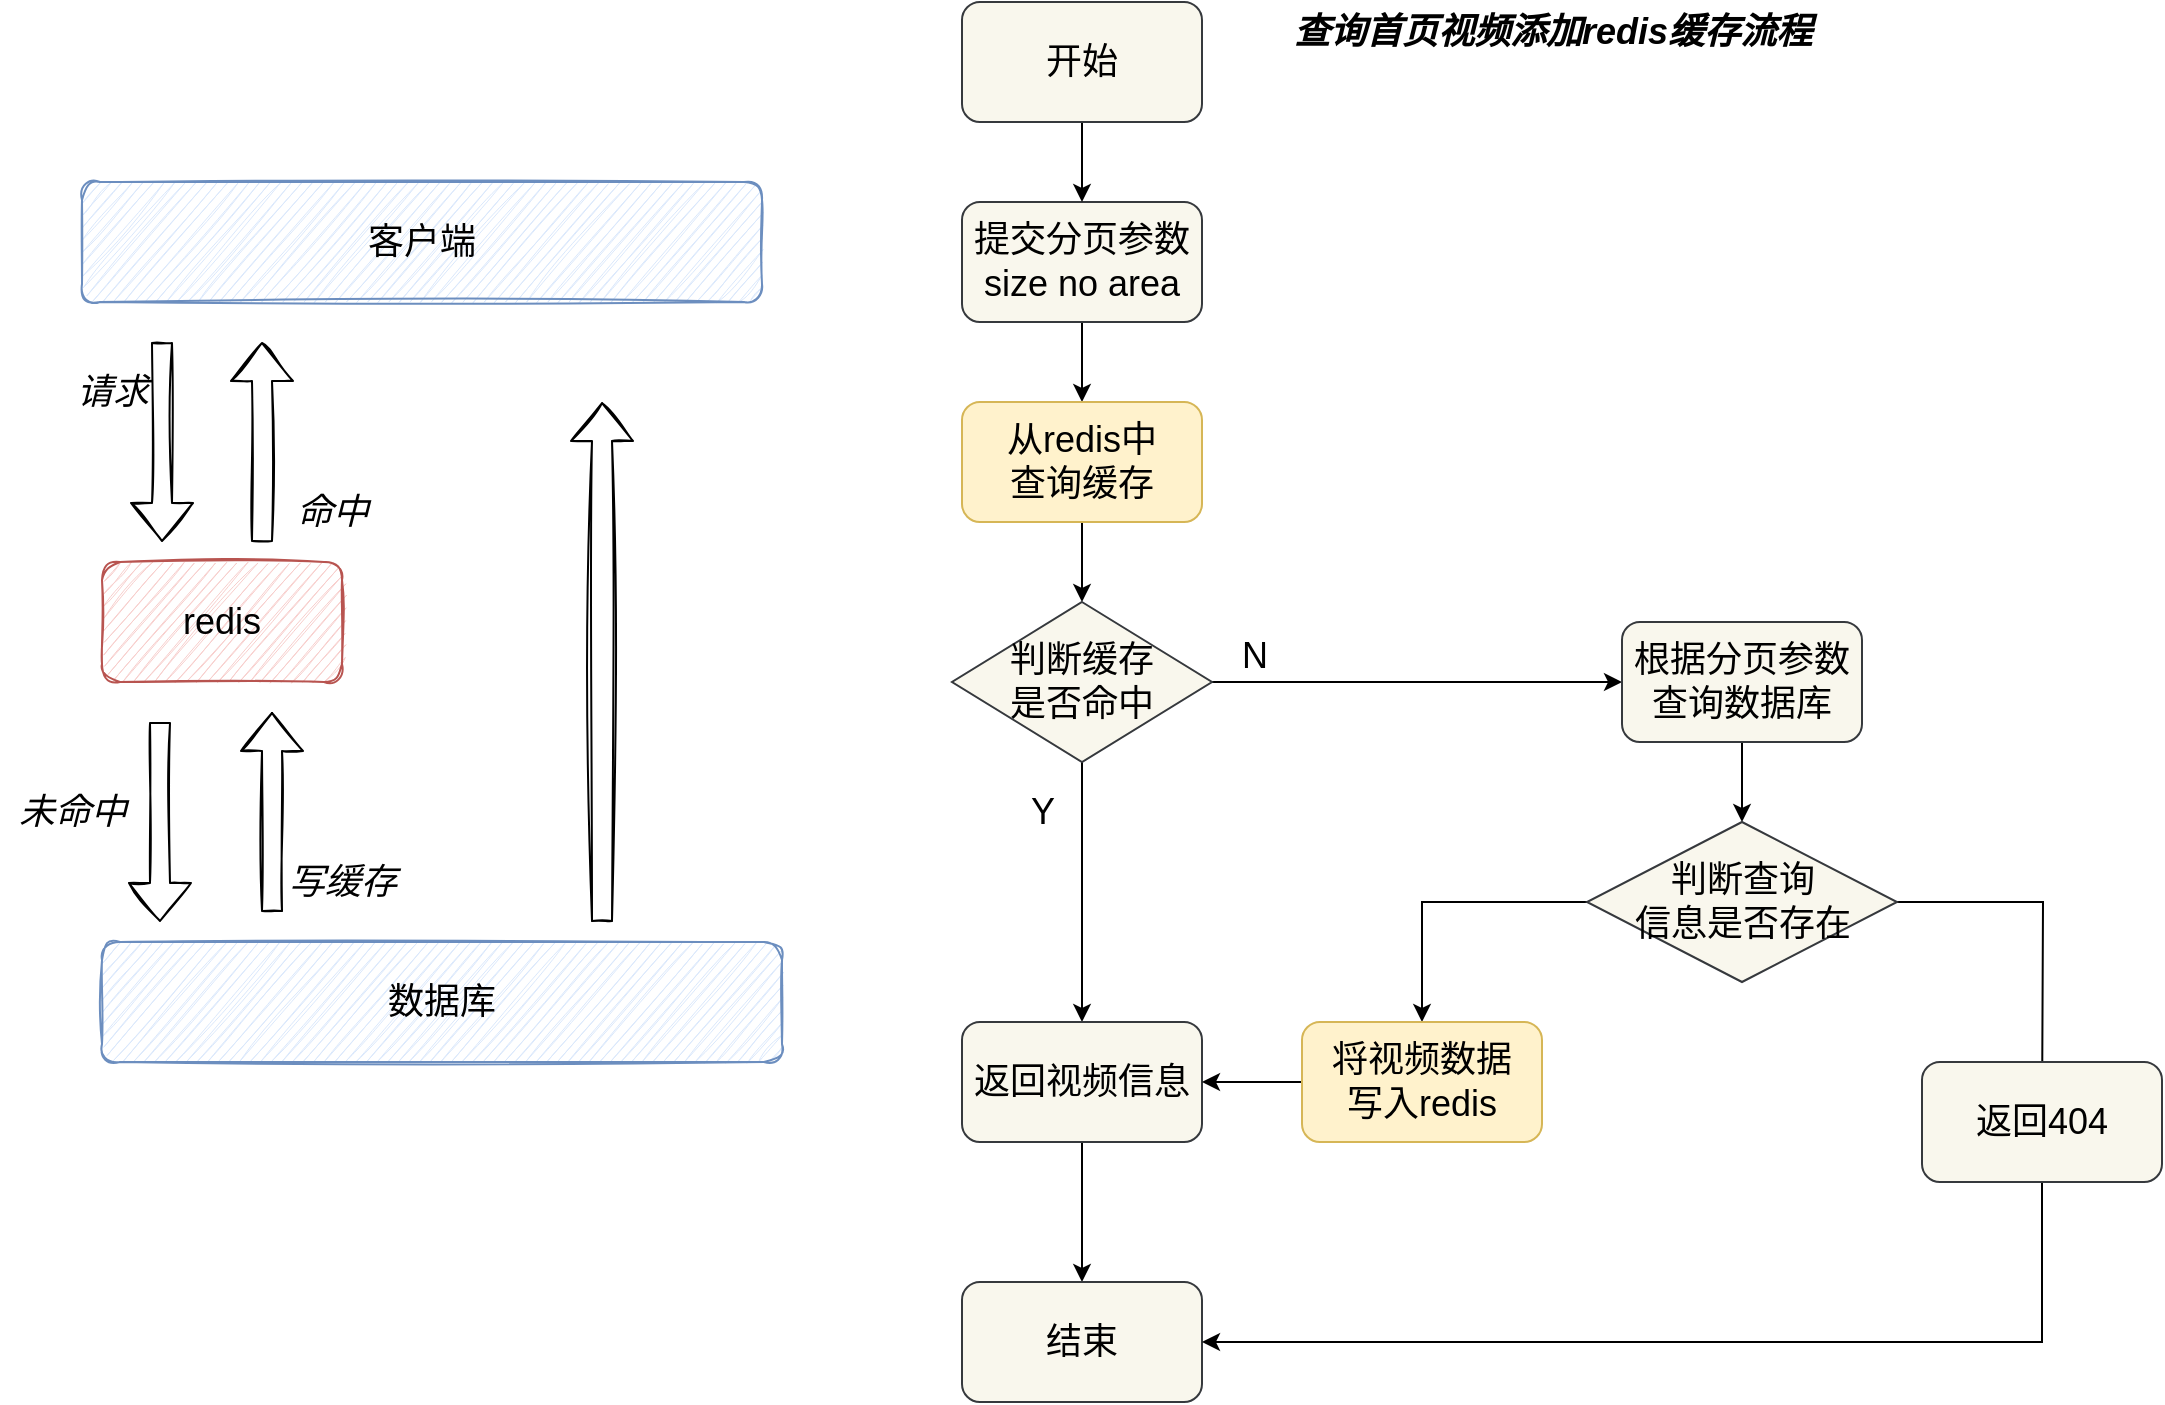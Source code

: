 <mxfile version="20.0.1" type="github">
  <diagram id="TUnOw4-OjzSRCAbL5mTf" name="Page-1">
    <mxGraphModel dx="1422" dy="839" grid="1" gridSize="10" guides="1" tooltips="1" connect="1" arrows="1" fold="1" page="1" pageScale="1" pageWidth="2339" pageHeight="3300" math="0" shadow="0">
      <root>
        <mxCell id="0" />
        <mxCell id="1" parent="0" />
        <mxCell id="n0v-IEttftfymTyLD5pH-8" value="" style="edgeStyle=orthogonalEdgeStyle;rounded=0;orthogonalLoop=1;jettySize=auto;html=1;fontSize=18;" edge="1" parent="1" source="n0v-IEttftfymTyLD5pH-2" target="n0v-IEttftfymTyLD5pH-5">
          <mxGeometry relative="1" as="geometry" />
        </mxCell>
        <mxCell id="n0v-IEttftfymTyLD5pH-2" value="提交分页参数&lt;br&gt;size no area" style="rounded=1;whiteSpace=wrap;html=1;fontSize=18;fillColor=#f9f7ed;strokeColor=#36393d;" vertex="1" parent="1">
          <mxGeometry x="540" y="260" width="120" height="60" as="geometry" />
        </mxCell>
        <mxCell id="n0v-IEttftfymTyLD5pH-4" value="" style="edgeStyle=orthogonalEdgeStyle;rounded=0;orthogonalLoop=1;jettySize=auto;html=1;fontSize=18;" edge="1" parent="1" source="n0v-IEttftfymTyLD5pH-3" target="n0v-IEttftfymTyLD5pH-2">
          <mxGeometry relative="1" as="geometry" />
        </mxCell>
        <mxCell id="n0v-IEttftfymTyLD5pH-3" value="开始" style="rounded=1;whiteSpace=wrap;html=1;fontSize=18;fillColor=#f9f7ed;strokeColor=#36393d;" vertex="1" parent="1">
          <mxGeometry x="540" y="160" width="120" height="60" as="geometry" />
        </mxCell>
        <mxCell id="n0v-IEttftfymTyLD5pH-9" value="" style="edgeStyle=orthogonalEdgeStyle;rounded=0;orthogonalLoop=1;jettySize=auto;html=1;fontSize=18;" edge="1" parent="1" source="n0v-IEttftfymTyLD5pH-5" target="n0v-IEttftfymTyLD5pH-6">
          <mxGeometry relative="1" as="geometry" />
        </mxCell>
        <mxCell id="n0v-IEttftfymTyLD5pH-5" value="从redis中&lt;br&gt;查询缓存" style="rounded=1;whiteSpace=wrap;html=1;fontSize=18;fillColor=#fff2cc;strokeColor=#d6b656;" vertex="1" parent="1">
          <mxGeometry x="540" y="360" width="120" height="60" as="geometry" />
        </mxCell>
        <mxCell id="n0v-IEttftfymTyLD5pH-11" value="" style="edgeStyle=orthogonalEdgeStyle;rounded=0;orthogonalLoop=1;jettySize=auto;html=1;fontSize=18;" edge="1" parent="1" source="n0v-IEttftfymTyLD5pH-6" target="n0v-IEttftfymTyLD5pH-10">
          <mxGeometry relative="1" as="geometry" />
        </mxCell>
        <mxCell id="n0v-IEttftfymTyLD5pH-12" value="Y" style="edgeLabel;html=1;align=center;verticalAlign=middle;resizable=0;points=[];fontSize=18;" vertex="1" connectable="0" parent="n0v-IEttftfymTyLD5pH-11">
          <mxGeometry x="-0.244" y="-1" relative="1" as="geometry">
            <mxPoint x="-19" y="-24" as="offset" />
          </mxGeometry>
        </mxCell>
        <mxCell id="n0v-IEttftfymTyLD5pH-14" value="" style="edgeStyle=orthogonalEdgeStyle;rounded=0;orthogonalLoop=1;jettySize=auto;html=1;fontSize=18;" edge="1" parent="1" source="n0v-IEttftfymTyLD5pH-6" target="n0v-IEttftfymTyLD5pH-13">
          <mxGeometry relative="1" as="geometry" />
        </mxCell>
        <mxCell id="n0v-IEttftfymTyLD5pH-6" value="判断缓存&lt;br&gt;是否命中" style="rhombus;whiteSpace=wrap;html=1;fontSize=18;fillColor=#f9f7ed;strokeColor=#36393d;" vertex="1" parent="1">
          <mxGeometry x="535" y="460" width="130" height="80" as="geometry" />
        </mxCell>
        <mxCell id="n0v-IEttftfymTyLD5pH-19" value="" style="edgeStyle=orthogonalEdgeStyle;rounded=0;orthogonalLoop=1;jettySize=auto;html=1;fontSize=18;" edge="1" parent="1" source="n0v-IEttftfymTyLD5pH-10" target="n0v-IEttftfymTyLD5pH-18">
          <mxGeometry relative="1" as="geometry" />
        </mxCell>
        <mxCell id="n0v-IEttftfymTyLD5pH-10" value="返回视频信息" style="rounded=1;whiteSpace=wrap;html=1;fontSize=18;fillColor=#f9f7ed;strokeColor=#36393d;" vertex="1" parent="1">
          <mxGeometry x="540" y="670" width="120" height="60" as="geometry" />
        </mxCell>
        <mxCell id="n0v-IEttftfymTyLD5pH-17" value="" style="edgeStyle=orthogonalEdgeStyle;rounded=0;orthogonalLoop=1;jettySize=auto;html=1;fontSize=18;" edge="1" parent="1" source="n0v-IEttftfymTyLD5pH-13" target="n0v-IEttftfymTyLD5pH-16">
          <mxGeometry relative="1" as="geometry" />
        </mxCell>
        <mxCell id="n0v-IEttftfymTyLD5pH-13" value="根据分页参数查询数据库" style="rounded=1;whiteSpace=wrap;html=1;fontSize=18;fillColor=#f9f7ed;strokeColor=#36393d;" vertex="1" parent="1">
          <mxGeometry x="870" y="470" width="120" height="60" as="geometry" />
        </mxCell>
        <mxCell id="n0v-IEttftfymTyLD5pH-15" value="N" style="edgeLabel;html=1;align=center;verticalAlign=middle;resizable=0;points=[];fontSize=18;" vertex="1" connectable="0" parent="1">
          <mxGeometry x="690" y="490" as="geometry">
            <mxPoint x="-4" y="-3" as="offset" />
          </mxGeometry>
        </mxCell>
        <mxCell id="n0v-IEttftfymTyLD5pH-20" style="edgeStyle=orthogonalEdgeStyle;rounded=0;orthogonalLoop=1;jettySize=auto;html=1;fontSize=18;" edge="1" parent="1" source="n0v-IEttftfymTyLD5pH-16">
          <mxGeometry relative="1" as="geometry">
            <mxPoint x="1080" y="720" as="targetPoint" />
          </mxGeometry>
        </mxCell>
        <mxCell id="n0v-IEttftfymTyLD5pH-24" style="edgeStyle=orthogonalEdgeStyle;rounded=0;orthogonalLoop=1;jettySize=auto;html=1;entryX=0.5;entryY=0;entryDx=0;entryDy=0;fontSize=18;" edge="1" parent="1" source="n0v-IEttftfymTyLD5pH-16" target="n0v-IEttftfymTyLD5pH-23">
          <mxGeometry relative="1" as="geometry" />
        </mxCell>
        <mxCell id="n0v-IEttftfymTyLD5pH-16" value="判断查询&lt;br&gt;信息是否存在" style="rhombus;whiteSpace=wrap;html=1;fontSize=18;fillColor=#f9f7ed;strokeColor=#36393d;" vertex="1" parent="1">
          <mxGeometry x="852.5" y="570" width="155" height="80" as="geometry" />
        </mxCell>
        <mxCell id="n0v-IEttftfymTyLD5pH-18" value="结束" style="rounded=1;whiteSpace=wrap;html=1;fontSize=18;fillColor=#f9f7ed;strokeColor=#36393d;" vertex="1" parent="1">
          <mxGeometry x="540" y="800" width="120" height="60" as="geometry" />
        </mxCell>
        <mxCell id="n0v-IEttftfymTyLD5pH-22" style="edgeStyle=orthogonalEdgeStyle;rounded=0;orthogonalLoop=1;jettySize=auto;html=1;entryX=1;entryY=0.5;entryDx=0;entryDy=0;fontSize=18;" edge="1" parent="1" source="n0v-IEttftfymTyLD5pH-21" target="n0v-IEttftfymTyLD5pH-18">
          <mxGeometry relative="1" as="geometry">
            <Array as="points">
              <mxPoint x="1080" y="830" />
            </Array>
          </mxGeometry>
        </mxCell>
        <mxCell id="n0v-IEttftfymTyLD5pH-21" value="返回404" style="rounded=1;whiteSpace=wrap;html=1;fontSize=18;fillColor=#f9f7ed;strokeColor=#36393d;" vertex="1" parent="1">
          <mxGeometry x="1020" y="690" width="120" height="60" as="geometry" />
        </mxCell>
        <mxCell id="n0v-IEttftfymTyLD5pH-25" value="" style="edgeStyle=orthogonalEdgeStyle;rounded=0;orthogonalLoop=1;jettySize=auto;html=1;fontSize=18;" edge="1" parent="1" source="n0v-IEttftfymTyLD5pH-23" target="n0v-IEttftfymTyLD5pH-10">
          <mxGeometry relative="1" as="geometry" />
        </mxCell>
        <mxCell id="n0v-IEttftfymTyLD5pH-23" value="将视频数据&lt;br&gt;写入redis" style="rounded=1;whiteSpace=wrap;html=1;fontSize=18;fillColor=#fff2cc;strokeColor=#d6b656;" vertex="1" parent="1">
          <mxGeometry x="710" y="670" width="120" height="60" as="geometry" />
        </mxCell>
        <mxCell id="n0v-IEttftfymTyLD5pH-26" value="&lt;b&gt;&lt;i&gt;查询首页视频添加redis缓存流程&lt;/i&gt;&lt;/b&gt;" style="text;html=1;align=center;verticalAlign=middle;resizable=0;points=[];autosize=1;strokeColor=none;fillColor=none;fontSize=18;" vertex="1" parent="1">
          <mxGeometry x="700" y="160" width="270" height="30" as="geometry" />
        </mxCell>
        <mxCell id="n0v-IEttftfymTyLD5pH-27" value="客户端" style="rounded=1;whiteSpace=wrap;html=1;fontSize=18;sketch=1;fillColor=#dae8fc;strokeColor=#6c8ebf;" vertex="1" parent="1">
          <mxGeometry x="100" y="250" width="340" height="60" as="geometry" />
        </mxCell>
        <mxCell id="n0v-IEttftfymTyLD5pH-29" value="数据库" style="rounded=1;whiteSpace=wrap;html=1;fontSize=18;sketch=1;fillColor=#dae8fc;strokeColor=#6c8ebf;" vertex="1" parent="1">
          <mxGeometry x="110" y="630" width="340" height="60" as="geometry" />
        </mxCell>
        <mxCell id="n0v-IEttftfymTyLD5pH-30" value="redis" style="rounded=1;whiteSpace=wrap;html=1;sketch=1;fontSize=18;fillColor=#f8cecc;strokeColor=#b85450;" vertex="1" parent="1">
          <mxGeometry x="110" y="440" width="120" height="60" as="geometry" />
        </mxCell>
        <mxCell id="n0v-IEttftfymTyLD5pH-31" value="" style="shape=flexArrow;endArrow=classic;html=1;rounded=0;fontSize=18;sketch=1;" edge="1" parent="1">
          <mxGeometry width="50" height="50" relative="1" as="geometry">
            <mxPoint x="140" y="330" as="sourcePoint" />
            <mxPoint x="140" y="430" as="targetPoint" />
          </mxGeometry>
        </mxCell>
        <mxCell id="n0v-IEttftfymTyLD5pH-32" value="" style="shape=flexArrow;endArrow=classic;html=1;rounded=0;fontSize=18;sketch=1;" edge="1" parent="1">
          <mxGeometry width="50" height="50" relative="1" as="geometry">
            <mxPoint x="190" y="430" as="sourcePoint" />
            <mxPoint x="190" y="330" as="targetPoint" />
          </mxGeometry>
        </mxCell>
        <mxCell id="n0v-IEttftfymTyLD5pH-33" value="" style="shape=flexArrow;endArrow=classic;html=1;rounded=0;fontSize=18;sketch=1;" edge="1" parent="1">
          <mxGeometry width="50" height="50" relative="1" as="geometry">
            <mxPoint x="139" y="520" as="sourcePoint" />
            <mxPoint x="139" y="620" as="targetPoint" />
          </mxGeometry>
        </mxCell>
        <mxCell id="n0v-IEttftfymTyLD5pH-34" value="" style="shape=flexArrow;endArrow=classic;html=1;rounded=0;fontSize=18;sketch=1;" edge="1" parent="1">
          <mxGeometry width="50" height="50" relative="1" as="geometry">
            <mxPoint x="360" y="620" as="sourcePoint" />
            <mxPoint x="360" y="360" as="targetPoint" />
          </mxGeometry>
        </mxCell>
        <mxCell id="n0v-IEttftfymTyLD5pH-35" value="&lt;i&gt;请求&lt;/i&gt;" style="text;html=1;align=center;verticalAlign=middle;resizable=0;points=[];autosize=1;strokeColor=none;fillColor=none;fontSize=18;sketch=0;" vertex="1" parent="1">
          <mxGeometry x="90" y="340" width="50" height="30" as="geometry" />
        </mxCell>
        <mxCell id="n0v-IEttftfymTyLD5pH-36" value="&lt;i&gt;命中&lt;/i&gt;" style="text;html=1;align=center;verticalAlign=middle;resizable=0;points=[];autosize=1;strokeColor=none;fillColor=none;fontSize=18;sketch=0;" vertex="1" parent="1">
          <mxGeometry x="200" y="400" width="50" height="30" as="geometry" />
        </mxCell>
        <mxCell id="n0v-IEttftfymTyLD5pH-37" value="&lt;i&gt;未命中&lt;/i&gt;" style="text;html=1;align=center;verticalAlign=middle;resizable=0;points=[];autosize=1;strokeColor=none;fillColor=none;fontSize=18;sketch=0;" vertex="1" parent="1">
          <mxGeometry x="59.5" y="550" width="70" height="30" as="geometry" />
        </mxCell>
        <mxCell id="n0v-IEttftfymTyLD5pH-38" value="" style="shape=flexArrow;endArrow=classic;html=1;rounded=0;fontSize=18;sketch=1;" edge="1" parent="1">
          <mxGeometry width="50" height="50" relative="1" as="geometry">
            <mxPoint x="195" y="615" as="sourcePoint" />
            <mxPoint x="195" y="515" as="targetPoint" />
          </mxGeometry>
        </mxCell>
        <mxCell id="n0v-IEttftfymTyLD5pH-39" value="&lt;i&gt;写缓存&lt;/i&gt;" style="text;html=1;align=center;verticalAlign=middle;resizable=0;points=[];autosize=1;strokeColor=none;fillColor=none;fontSize=18;sketch=0;" vertex="1" parent="1">
          <mxGeometry x="195" y="585" width="70" height="30" as="geometry" />
        </mxCell>
      </root>
    </mxGraphModel>
  </diagram>
</mxfile>
